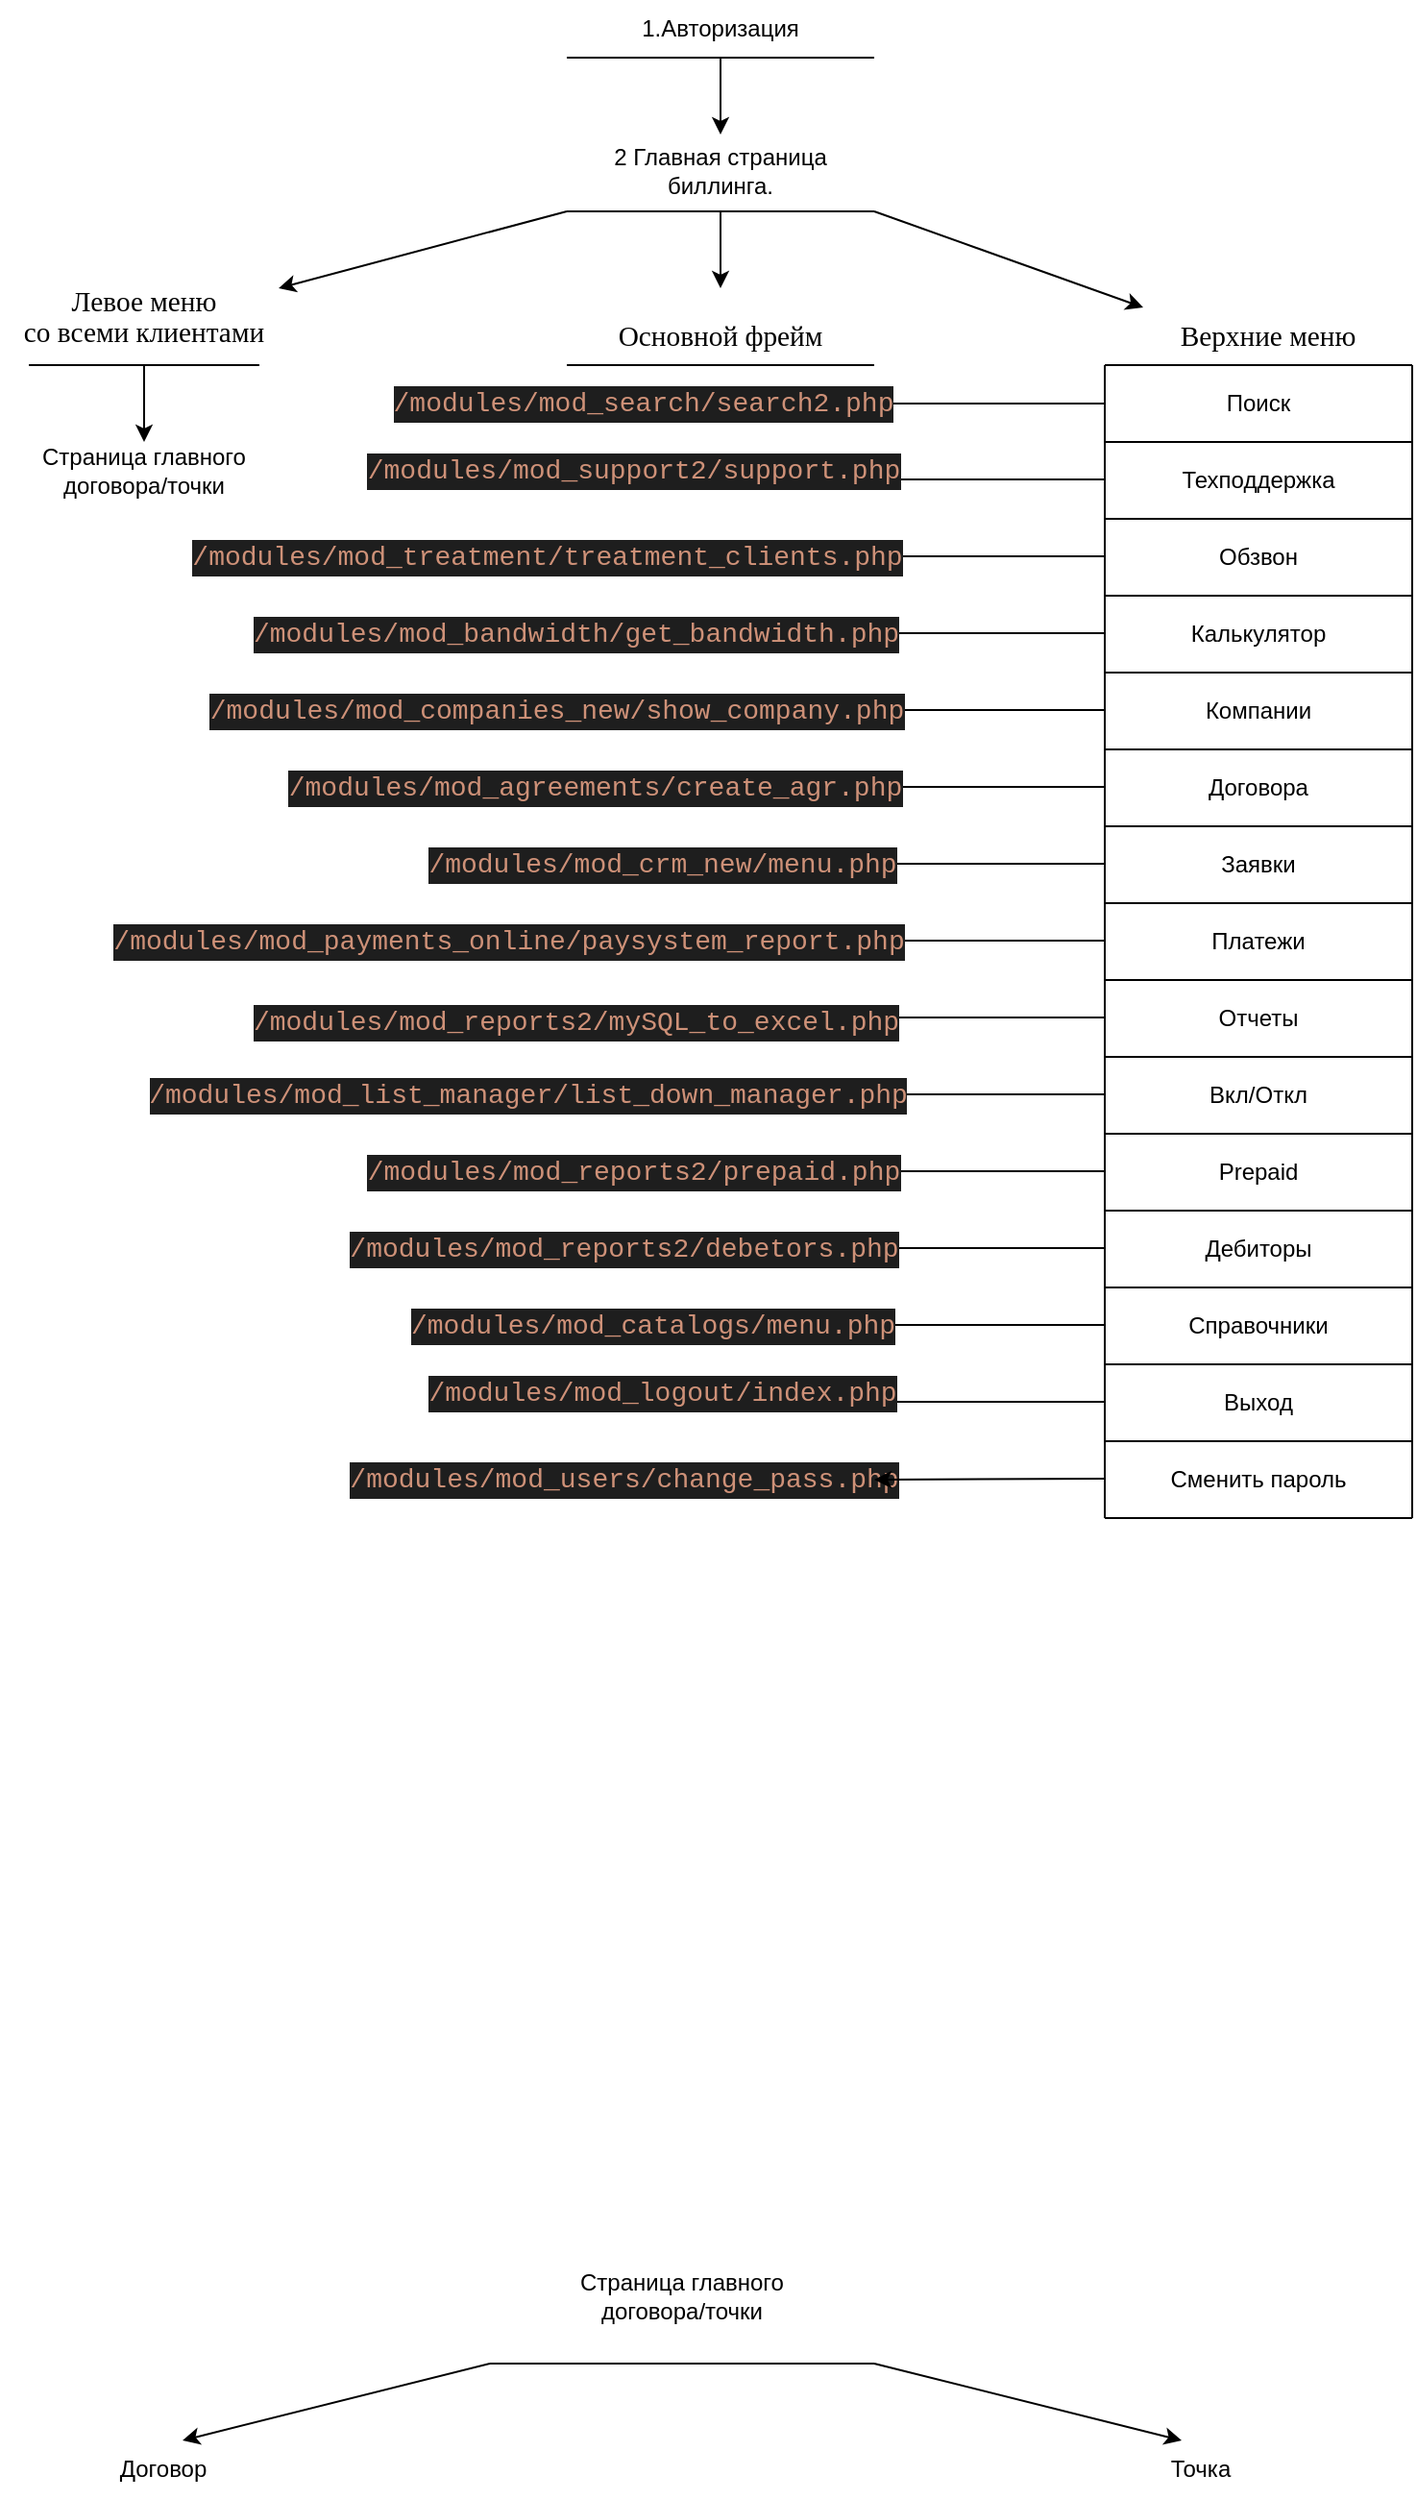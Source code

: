 <mxfile version="15.5.2" type="github">
  <diagram id="jyBeMZQlmPQo8lOqwNwX" name="Page-1">
    <mxGraphModel dx="1422" dy="762" grid="1" gridSize="10" guides="1" tooltips="1" connect="1" arrows="1" fold="1" page="1" pageScale="1" pageWidth="827" pageHeight="1169" math="0" shadow="0">
      <root>
        <mxCell id="0" />
        <mxCell id="1" parent="0" />
        <mxCell id="Ml1Z1n7QJqh6cKpVazLT-1" value="" style="endArrow=none;html=1;rounded=0;" edge="1" parent="1">
          <mxGeometry width="50" height="50" relative="1" as="geometry">
            <mxPoint x="320" y="40" as="sourcePoint" />
            <mxPoint x="480" y="40" as="targetPoint" />
          </mxGeometry>
        </mxCell>
        <mxCell id="Ml1Z1n7QJqh6cKpVazLT-2" value="1.Авторизация" style="text;html=1;strokeColor=none;fillColor=none;align=center;verticalAlign=middle;whiteSpace=wrap;rounded=0;" vertex="1" parent="1">
          <mxGeometry x="370" y="10" width="60" height="30" as="geometry" />
        </mxCell>
        <mxCell id="Ml1Z1n7QJqh6cKpVazLT-5" value="" style="endArrow=classic;html=1;rounded=0;exitX=0.5;exitY=1;exitDx=0;exitDy=0;" edge="1" parent="1" source="Ml1Z1n7QJqh6cKpVazLT-2">
          <mxGeometry width="50" height="50" relative="1" as="geometry">
            <mxPoint x="390" y="20" as="sourcePoint" />
            <mxPoint x="400" y="80" as="targetPoint" />
          </mxGeometry>
        </mxCell>
        <mxCell id="Ml1Z1n7QJqh6cKpVazLT-6" value="" style="endArrow=none;html=1;rounded=0;" edge="1" parent="1">
          <mxGeometry width="50" height="50" relative="1" as="geometry">
            <mxPoint x="320" y="120" as="sourcePoint" />
            <mxPoint x="480" y="120" as="targetPoint" />
          </mxGeometry>
        </mxCell>
        <mxCell id="Ml1Z1n7QJqh6cKpVazLT-9" value="2&amp;nbsp;&lt;span style=&quot;text-indent: -18pt&quot;&gt;Главная страница биллинга.&lt;/span&gt;&lt;p class=&quot;MsoListParagraph&quot; style=&quot;text-indent: -18.0pt&quot;&gt;&lt;/p&gt;" style="text;html=1;strokeColor=none;fillColor=none;align=center;verticalAlign=middle;whiteSpace=wrap;rounded=0;" vertex="1" parent="1">
          <mxGeometry x="340" y="90" width="120" height="30" as="geometry" />
        </mxCell>
        <mxCell id="Ml1Z1n7QJqh6cKpVazLT-11" value="" style="endArrow=none;html=1;rounded=0;" edge="1" parent="1">
          <mxGeometry width="50" height="50" relative="1" as="geometry">
            <mxPoint x="40" y="200" as="sourcePoint" />
            <mxPoint x="160" y="200" as="targetPoint" />
          </mxGeometry>
        </mxCell>
        <mxCell id="Ml1Z1n7QJqh6cKpVazLT-12" value="" style="endArrow=none;html=1;rounded=0;" edge="1" parent="1">
          <mxGeometry width="50" height="50" relative="1" as="geometry">
            <mxPoint x="320" y="200" as="sourcePoint" />
            <mxPoint x="480" y="200" as="targetPoint" />
          </mxGeometry>
        </mxCell>
        <mxCell id="Ml1Z1n7QJqh6cKpVazLT-13" value="" style="endArrow=none;html=1;rounded=0;" edge="1" parent="1">
          <mxGeometry width="50" height="50" relative="1" as="geometry">
            <mxPoint x="600" y="200" as="sourcePoint" />
            <mxPoint x="760" y="200" as="targetPoint" />
          </mxGeometry>
        </mxCell>
        <mxCell id="Ml1Z1n7QJqh6cKpVazLT-14" value="&lt;span style=&quot;font-size: 11.0pt ; line-height: 107% ; font-family: &amp;#34;calibri&amp;#34; , &amp;#34;sans-serif&amp;#34;&quot;&gt;Верхние меню&lt;/span&gt;" style="text;html=1;strokeColor=none;fillColor=none;align=center;verticalAlign=middle;whiteSpace=wrap;rounded=0;" vertex="1" parent="1">
          <mxGeometry x="620" y="170" width="130" height="30" as="geometry" />
        </mxCell>
        <mxCell id="Ml1Z1n7QJqh6cKpVazLT-15" value="&lt;span style=&quot;font-size: 11.0pt ; line-height: 107% ; font-family: &amp;#34;calibri&amp;#34; , &amp;#34;sans-serif&amp;#34;&quot;&gt;Левое меню&lt;br/&gt;со всеми клиентами&lt;/span&gt;" style="text;html=1;strokeColor=none;fillColor=none;align=center;verticalAlign=middle;whiteSpace=wrap;rounded=0;" vertex="1" parent="1">
          <mxGeometry x="30" y="160" width="140" height="30" as="geometry" />
        </mxCell>
        <mxCell id="Ml1Z1n7QJqh6cKpVazLT-16" value="&lt;span style=&quot;font-size: 11.0pt ; line-height: 107% ; font-family: &amp;#34;calibri&amp;#34; , &amp;#34;sans-serif&amp;#34;&quot;&gt;Основной фрейм&lt;/span&gt;" style="text;html=1;strokeColor=none;fillColor=none;align=center;verticalAlign=middle;whiteSpace=wrap;rounded=0;" vertex="1" parent="1">
          <mxGeometry x="340" y="170" width="120" height="30" as="geometry" />
        </mxCell>
        <mxCell id="Ml1Z1n7QJqh6cKpVazLT-17" value="" style="endArrow=classic;html=1;rounded=0;entryX=1;entryY=0;entryDx=0;entryDy=0;" edge="1" parent="1" target="Ml1Z1n7QJqh6cKpVazLT-15">
          <mxGeometry width="50" height="50" relative="1" as="geometry">
            <mxPoint x="320" y="120" as="sourcePoint" />
            <mxPoint x="440" y="200" as="targetPoint" />
          </mxGeometry>
        </mxCell>
        <mxCell id="Ml1Z1n7QJqh6cKpVazLT-18" value="" style="endArrow=classic;html=1;rounded=0;entryX=0;entryY=0;entryDx=0;entryDy=0;" edge="1" parent="1" target="Ml1Z1n7QJqh6cKpVazLT-14">
          <mxGeometry width="50" height="50" relative="1" as="geometry">
            <mxPoint x="480" y="120" as="sourcePoint" />
            <mxPoint x="640" y="170" as="targetPoint" />
          </mxGeometry>
        </mxCell>
        <mxCell id="Ml1Z1n7QJqh6cKpVazLT-19" value="" style="endArrow=classic;html=1;rounded=0;exitX=0.5;exitY=1;exitDx=0;exitDy=0;" edge="1" parent="1" source="Ml1Z1n7QJqh6cKpVazLT-9">
          <mxGeometry width="50" height="50" relative="1" as="geometry">
            <mxPoint x="390" y="250" as="sourcePoint" />
            <mxPoint x="400" y="160" as="targetPoint" />
          </mxGeometry>
        </mxCell>
        <mxCell id="Ml1Z1n7QJqh6cKpVazLT-20" value="" style="endArrow=classic;html=1;rounded=0;entryX=0.5;entryY=0;entryDx=0;entryDy=0;" edge="1" parent="1" target="Ml1Z1n7QJqh6cKpVazLT-21">
          <mxGeometry width="50" height="50" relative="1" as="geometry">
            <mxPoint x="100" y="200" as="sourcePoint" />
            <mxPoint x="100" y="240" as="targetPoint" />
          </mxGeometry>
        </mxCell>
        <mxCell id="Ml1Z1n7QJqh6cKpVazLT-21" value="Страница главного договора/точки" style="text;html=1;strokeColor=none;fillColor=none;align=center;verticalAlign=middle;whiteSpace=wrap;rounded=0;" vertex="1" parent="1">
          <mxGeometry x="25" y="240" width="150" height="30" as="geometry" />
        </mxCell>
        <mxCell id="Ml1Z1n7QJqh6cKpVazLT-22" value="" style="endArrow=none;html=1;rounded=0;exitX=0;exitY=1;exitDx=0;exitDy=0;exitPerimeter=0;" edge="1" parent="1" source="Ml1Z1n7QJqh6cKpVazLT-83">
          <mxGeometry width="50" height="50" relative="1" as="geometry">
            <mxPoint x="600" y="810" as="sourcePoint" />
            <mxPoint x="600" y="200" as="targetPoint" />
          </mxGeometry>
        </mxCell>
        <mxCell id="Ml1Z1n7QJqh6cKpVazLT-23" value="Поиск" style="text;html=1;strokeColor=none;fillColor=none;align=center;verticalAlign=middle;whiteSpace=wrap;rounded=0;" vertex="1" parent="1">
          <mxGeometry x="600" y="200" width="160" height="40" as="geometry" />
        </mxCell>
        <mxCell id="Ml1Z1n7QJqh6cKpVazLT-24" value="Техподдержка" style="text;html=1;strokeColor=none;fillColor=none;align=center;verticalAlign=middle;whiteSpace=wrap;rounded=0;" vertex="1" parent="1">
          <mxGeometry x="600" y="240" width="160" height="40" as="geometry" />
        </mxCell>
        <mxCell id="Ml1Z1n7QJqh6cKpVazLT-25" value="" style="endArrow=none;html=1;rounded=0;" edge="1" parent="1">
          <mxGeometry width="50" height="50" relative="1" as="geometry">
            <mxPoint x="600" y="240" as="sourcePoint" />
            <mxPoint x="760" y="240" as="targetPoint" />
            <Array as="points">
              <mxPoint x="640" y="240" />
            </Array>
          </mxGeometry>
        </mxCell>
        <mxCell id="Ml1Z1n7QJqh6cKpVazLT-26" value="" style="endArrow=none;html=1;rounded=0;" edge="1" parent="1">
          <mxGeometry width="50" height="50" relative="1" as="geometry">
            <mxPoint x="600" y="280" as="sourcePoint" />
            <mxPoint x="760" y="280" as="targetPoint" />
            <Array as="points">
              <mxPoint x="640" y="280" />
            </Array>
          </mxGeometry>
        </mxCell>
        <mxCell id="Ml1Z1n7QJqh6cKpVazLT-27" value="" style="endArrow=none;html=1;rounded=0;" edge="1" parent="1">
          <mxGeometry width="50" height="50" relative="1" as="geometry">
            <mxPoint x="600" y="320" as="sourcePoint" />
            <mxPoint x="760" y="320" as="targetPoint" />
            <Array as="points">
              <mxPoint x="640" y="320" />
            </Array>
          </mxGeometry>
        </mxCell>
        <mxCell id="Ml1Z1n7QJqh6cKpVazLT-28" value="" style="endArrow=none;html=1;rounded=0;" edge="1" parent="1">
          <mxGeometry width="50" height="50" relative="1" as="geometry">
            <mxPoint x="600" y="360" as="sourcePoint" />
            <mxPoint x="760" y="360" as="targetPoint" />
            <Array as="points">
              <mxPoint x="640" y="360" />
            </Array>
          </mxGeometry>
        </mxCell>
        <mxCell id="Ml1Z1n7QJqh6cKpVazLT-29" value="" style="endArrow=none;html=1;rounded=0;" edge="1" parent="1">
          <mxGeometry width="50" height="50" relative="1" as="geometry">
            <mxPoint x="600" y="400" as="sourcePoint" />
            <mxPoint x="760" y="400" as="targetPoint" />
            <Array as="points">
              <mxPoint x="640" y="400" />
            </Array>
          </mxGeometry>
        </mxCell>
        <mxCell id="Ml1Z1n7QJqh6cKpVazLT-30" value="" style="endArrow=none;html=1;rounded=0;" edge="1" parent="1">
          <mxGeometry width="50" height="50" relative="1" as="geometry">
            <mxPoint x="600" y="440" as="sourcePoint" />
            <mxPoint x="760" y="440" as="targetPoint" />
            <Array as="points">
              <mxPoint x="640" y="440" />
            </Array>
          </mxGeometry>
        </mxCell>
        <mxCell id="Ml1Z1n7QJqh6cKpVazLT-31" value="" style="endArrow=none;html=1;rounded=0;" edge="1" parent="1">
          <mxGeometry width="50" height="50" relative="1" as="geometry">
            <mxPoint x="600" y="480" as="sourcePoint" />
            <mxPoint x="760" y="480" as="targetPoint" />
            <Array as="points">
              <mxPoint x="640" y="480" />
            </Array>
          </mxGeometry>
        </mxCell>
        <mxCell id="Ml1Z1n7QJqh6cKpVazLT-32" value="" style="endArrow=none;html=1;rounded=0;" edge="1" parent="1">
          <mxGeometry width="50" height="50" relative="1" as="geometry">
            <mxPoint x="600" y="520" as="sourcePoint" />
            <mxPoint x="760" y="520" as="targetPoint" />
            <Array as="points">
              <mxPoint x="640" y="520" />
            </Array>
          </mxGeometry>
        </mxCell>
        <mxCell id="Ml1Z1n7QJqh6cKpVazLT-33" value="" style="endArrow=none;html=1;rounded=0;" edge="1" parent="1">
          <mxGeometry width="50" height="50" relative="1" as="geometry">
            <mxPoint x="600" y="560" as="sourcePoint" />
            <mxPoint x="760" y="560" as="targetPoint" />
            <Array as="points">
              <mxPoint x="640" y="560" />
            </Array>
          </mxGeometry>
        </mxCell>
        <mxCell id="Ml1Z1n7QJqh6cKpVazLT-34" value="" style="endArrow=none;html=1;rounded=0;" edge="1" parent="1">
          <mxGeometry width="50" height="50" relative="1" as="geometry">
            <mxPoint x="600" y="600" as="sourcePoint" />
            <mxPoint x="760" y="600" as="targetPoint" />
            <Array as="points">
              <mxPoint x="640" y="600" />
            </Array>
          </mxGeometry>
        </mxCell>
        <mxCell id="Ml1Z1n7QJqh6cKpVazLT-35" value="" style="endArrow=none;html=1;rounded=0;" edge="1" parent="1">
          <mxGeometry width="50" height="50" relative="1" as="geometry">
            <mxPoint x="600" y="640" as="sourcePoint" />
            <mxPoint x="760" y="640" as="targetPoint" />
            <Array as="points">
              <mxPoint x="640" y="640" />
            </Array>
          </mxGeometry>
        </mxCell>
        <mxCell id="Ml1Z1n7QJqh6cKpVazLT-36" value="" style="endArrow=none;html=1;rounded=0;" edge="1" parent="1">
          <mxGeometry width="50" height="50" relative="1" as="geometry">
            <mxPoint x="600" y="720" as="sourcePoint" />
            <mxPoint x="760" y="720" as="targetPoint" />
            <Array as="points">
              <mxPoint x="640" y="720" />
            </Array>
          </mxGeometry>
        </mxCell>
        <mxCell id="Ml1Z1n7QJqh6cKpVazLT-37" value="" style="endArrow=none;html=1;rounded=0;" edge="1" parent="1">
          <mxGeometry width="50" height="50" relative="1" as="geometry">
            <mxPoint x="600" y="760" as="sourcePoint" />
            <mxPoint x="760" y="760" as="targetPoint" />
            <Array as="points">
              <mxPoint x="640" y="760" />
            </Array>
          </mxGeometry>
        </mxCell>
        <mxCell id="Ml1Z1n7QJqh6cKpVazLT-39" value="" style="endArrow=none;html=1;rounded=0;" edge="1" parent="1">
          <mxGeometry width="50" height="50" relative="1" as="geometry">
            <mxPoint x="600" y="680" as="sourcePoint" />
            <mxPoint x="760" y="680" as="targetPoint" />
            <Array as="points">
              <mxPoint x="640" y="680" />
            </Array>
          </mxGeometry>
        </mxCell>
        <mxCell id="Ml1Z1n7QJqh6cKpVazLT-40" value="Обзвон" style="text;html=1;strokeColor=none;fillColor=none;align=center;verticalAlign=middle;whiteSpace=wrap;rounded=0;" vertex="1" parent="1">
          <mxGeometry x="600" y="280" width="160" height="40" as="geometry" />
        </mxCell>
        <mxCell id="Ml1Z1n7QJqh6cKpVazLT-41" value="Калькулятор" style="text;html=1;strokeColor=none;fillColor=none;align=center;verticalAlign=middle;whiteSpace=wrap;rounded=0;" vertex="1" parent="1">
          <mxGeometry x="600" y="320" width="160" height="40" as="geometry" />
        </mxCell>
        <mxCell id="Ml1Z1n7QJqh6cKpVazLT-42" value="Компании" style="text;html=1;strokeColor=none;fillColor=none;align=center;verticalAlign=middle;whiteSpace=wrap;rounded=0;" vertex="1" parent="1">
          <mxGeometry x="600" y="360" width="160" height="40" as="geometry" />
        </mxCell>
        <mxCell id="Ml1Z1n7QJqh6cKpVazLT-43" value="Договора" style="text;html=1;strokeColor=none;fillColor=none;align=center;verticalAlign=middle;whiteSpace=wrap;rounded=0;" vertex="1" parent="1">
          <mxGeometry x="600" y="400" width="160" height="40" as="geometry" />
        </mxCell>
        <mxCell id="Ml1Z1n7QJqh6cKpVazLT-44" value="Заявки" style="text;html=1;strokeColor=none;fillColor=none;align=center;verticalAlign=middle;whiteSpace=wrap;rounded=0;" vertex="1" parent="1">
          <mxGeometry x="600" y="440" width="160" height="40" as="geometry" />
        </mxCell>
        <mxCell id="Ml1Z1n7QJqh6cKpVazLT-45" value="Платежи" style="text;html=1;strokeColor=none;fillColor=none;align=center;verticalAlign=middle;whiteSpace=wrap;rounded=0;" vertex="1" parent="1">
          <mxGeometry x="600" y="480" width="160" height="40" as="geometry" />
        </mxCell>
        <mxCell id="Ml1Z1n7QJqh6cKpVazLT-46" value="Отчеты" style="text;html=1;strokeColor=none;fillColor=none;align=center;verticalAlign=middle;whiteSpace=wrap;rounded=0;" vertex="1" parent="1">
          <mxGeometry x="600" y="520" width="160" height="40" as="geometry" />
        </mxCell>
        <mxCell id="Ml1Z1n7QJqh6cKpVazLT-47" value="Вкл/Откл" style="text;html=1;strokeColor=none;fillColor=none;align=center;verticalAlign=middle;whiteSpace=wrap;rounded=0;" vertex="1" parent="1">
          <mxGeometry x="600" y="560" width="160" height="40" as="geometry" />
        </mxCell>
        <mxCell id="Ml1Z1n7QJqh6cKpVazLT-48" value="Prepaid" style="text;html=1;strokeColor=none;fillColor=none;align=center;verticalAlign=middle;whiteSpace=wrap;rounded=0;" vertex="1" parent="1">
          <mxGeometry x="600" y="600" width="160" height="40" as="geometry" />
        </mxCell>
        <mxCell id="Ml1Z1n7QJqh6cKpVazLT-49" value="Дебиторы" style="text;html=1;strokeColor=none;fillColor=none;align=center;verticalAlign=middle;whiteSpace=wrap;rounded=0;" vertex="1" parent="1">
          <mxGeometry x="600" y="640" width="160" height="40" as="geometry" />
        </mxCell>
        <mxCell id="Ml1Z1n7QJqh6cKpVazLT-51" value="Справочники" style="text;html=1;strokeColor=none;fillColor=none;align=center;verticalAlign=middle;whiteSpace=wrap;rounded=0;" vertex="1" parent="1">
          <mxGeometry x="600" y="680" width="160" height="40" as="geometry" />
        </mxCell>
        <mxCell id="Ml1Z1n7QJqh6cKpVazLT-54" value="" style="endArrow=classic;html=1;rounded=0;exitX=0;exitY=0.5;exitDx=0;exitDy=0;" edge="1" parent="1" source="Ml1Z1n7QJqh6cKpVazLT-23">
          <mxGeometry width="50" height="50" relative="1" as="geometry">
            <mxPoint x="590" y="220" as="sourcePoint" />
            <mxPoint x="480" y="220" as="targetPoint" />
          </mxGeometry>
        </mxCell>
        <mxCell id="Ml1Z1n7QJqh6cKpVazLT-55" value="" style="endArrow=classic;html=1;rounded=0;exitX=0;exitY=0.5;exitDx=0;exitDy=0;" edge="1" parent="1">
          <mxGeometry width="50" height="50" relative="1" as="geometry">
            <mxPoint x="600" y="259.5" as="sourcePoint" />
            <mxPoint x="480" y="259.5" as="targetPoint" />
          </mxGeometry>
        </mxCell>
        <mxCell id="Ml1Z1n7QJqh6cKpVazLT-56" value="" style="endArrow=classic;html=1;rounded=0;exitX=0;exitY=0.5;exitDx=0;exitDy=0;" edge="1" parent="1">
          <mxGeometry width="50" height="50" relative="1" as="geometry">
            <mxPoint x="600" y="299.5" as="sourcePoint" />
            <mxPoint x="480" y="299.5" as="targetPoint" />
          </mxGeometry>
        </mxCell>
        <mxCell id="Ml1Z1n7QJqh6cKpVazLT-57" value="" style="endArrow=classic;html=1;rounded=0;exitX=0;exitY=0.5;exitDx=0;exitDy=0;" edge="1" parent="1">
          <mxGeometry width="50" height="50" relative="1" as="geometry">
            <mxPoint x="600" y="339.5" as="sourcePoint" />
            <mxPoint x="480" y="339.5" as="targetPoint" />
          </mxGeometry>
        </mxCell>
        <mxCell id="Ml1Z1n7QJqh6cKpVazLT-58" value="" style="endArrow=classic;html=1;rounded=0;exitX=0;exitY=0.5;exitDx=0;exitDy=0;" edge="1" parent="1">
          <mxGeometry width="50" height="50" relative="1" as="geometry">
            <mxPoint x="600" y="379.5" as="sourcePoint" />
            <mxPoint x="480" y="379.5" as="targetPoint" />
          </mxGeometry>
        </mxCell>
        <mxCell id="Ml1Z1n7QJqh6cKpVazLT-59" value="" style="endArrow=classic;html=1;rounded=0;exitX=0;exitY=0.5;exitDx=0;exitDy=0;" edge="1" parent="1">
          <mxGeometry width="50" height="50" relative="1" as="geometry">
            <mxPoint x="600" y="419.5" as="sourcePoint" />
            <mxPoint x="480" y="419.5" as="targetPoint" />
          </mxGeometry>
        </mxCell>
        <mxCell id="Ml1Z1n7QJqh6cKpVazLT-60" value="" style="endArrow=classic;html=1;rounded=0;exitX=0;exitY=0.5;exitDx=0;exitDy=0;" edge="1" parent="1">
          <mxGeometry width="50" height="50" relative="1" as="geometry">
            <mxPoint x="600" y="459.5" as="sourcePoint" />
            <mxPoint x="480" y="459.5" as="targetPoint" />
          </mxGeometry>
        </mxCell>
        <mxCell id="Ml1Z1n7QJqh6cKpVazLT-61" value="" style="endArrow=classic;html=1;rounded=0;exitX=0;exitY=0.5;exitDx=0;exitDy=0;" edge="1" parent="1">
          <mxGeometry width="50" height="50" relative="1" as="geometry">
            <mxPoint x="600" y="499.5" as="sourcePoint" />
            <mxPoint x="480" y="499.5" as="targetPoint" />
          </mxGeometry>
        </mxCell>
        <mxCell id="Ml1Z1n7QJqh6cKpVazLT-62" value="" style="endArrow=classic;html=1;rounded=0;exitX=0;exitY=0.5;exitDx=0;exitDy=0;" edge="1" parent="1">
          <mxGeometry width="50" height="50" relative="1" as="geometry">
            <mxPoint x="600" y="539.5" as="sourcePoint" />
            <mxPoint x="480" y="539.5" as="targetPoint" />
          </mxGeometry>
        </mxCell>
        <mxCell id="Ml1Z1n7QJqh6cKpVazLT-63" value="" style="endArrow=classic;html=1;rounded=0;exitX=0;exitY=0.5;exitDx=0;exitDy=0;" edge="1" parent="1">
          <mxGeometry width="50" height="50" relative="1" as="geometry">
            <mxPoint x="600" y="579.5" as="sourcePoint" />
            <mxPoint x="480" y="579.5" as="targetPoint" />
          </mxGeometry>
        </mxCell>
        <mxCell id="Ml1Z1n7QJqh6cKpVazLT-64" value="" style="endArrow=classic;html=1;rounded=0;exitX=0;exitY=0.5;exitDx=0;exitDy=0;" edge="1" parent="1">
          <mxGeometry width="50" height="50" relative="1" as="geometry">
            <mxPoint x="600" y="619.5" as="sourcePoint" />
            <mxPoint x="480" y="619.5" as="targetPoint" />
          </mxGeometry>
        </mxCell>
        <mxCell id="Ml1Z1n7QJqh6cKpVazLT-65" value="" style="endArrow=classic;html=1;rounded=0;exitX=0;exitY=0.5;exitDx=0;exitDy=0;" edge="1" parent="1">
          <mxGeometry width="50" height="50" relative="1" as="geometry">
            <mxPoint x="600" y="699.5" as="sourcePoint" />
            <mxPoint x="480" y="699.5" as="targetPoint" />
          </mxGeometry>
        </mxCell>
        <mxCell id="Ml1Z1n7QJqh6cKpVazLT-66" value="" style="endArrow=classic;html=1;rounded=0;exitX=0;exitY=0.5;exitDx=0;exitDy=0;" edge="1" parent="1">
          <mxGeometry width="50" height="50" relative="1" as="geometry">
            <mxPoint x="600" y="659.5" as="sourcePoint" />
            <mxPoint x="480" y="659.5" as="targetPoint" />
          </mxGeometry>
        </mxCell>
        <mxCell id="Ml1Z1n7QJqh6cKpVazLT-67" value="" style="endArrow=classic;html=1;rounded=0;exitX=0;exitY=0.5;exitDx=0;exitDy=0;" edge="1" parent="1">
          <mxGeometry width="50" height="50" relative="1" as="geometry">
            <mxPoint x="600" y="739.5" as="sourcePoint" />
            <mxPoint x="480" y="739.5" as="targetPoint" />
          </mxGeometry>
        </mxCell>
        <mxCell id="Ml1Z1n7QJqh6cKpVazLT-68" value="" style="endArrow=none;html=1;rounded=0;entryX=1;entryY=0;entryDx=0;entryDy=0;exitX=1;exitY=1;exitDx=0;exitDy=0;" edge="1" parent="1" source="Ml1Z1n7QJqh6cKpVazLT-83" target="Ml1Z1n7QJqh6cKpVazLT-23">
          <mxGeometry width="50" height="50" relative="1" as="geometry">
            <mxPoint x="760" y="810" as="sourcePoint" />
            <mxPoint x="440" y="480" as="targetPoint" />
          </mxGeometry>
        </mxCell>
        <mxCell id="Ml1Z1n7QJqh6cKpVazLT-69" value="&lt;div style=&quot;color: rgb(212 , 212 , 212) ; background-color: rgb(30 , 30 , 30) ; font-family: &amp;#34;consolas&amp;#34; , &amp;#34;courier new&amp;#34; , monospace ; font-size: 14px ; line-height: 19px&quot;&gt;&lt;span style=&quot;color: #ce9178&quot;&gt;/modules/mod_search/search2.php&lt;/span&gt;&lt;/div&gt;" style="text;html=1;strokeColor=none;fillColor=none;align=center;verticalAlign=middle;whiteSpace=wrap;rounded=0;" vertex="1" parent="1">
          <mxGeometry x="240" y="205" width="240" height="30" as="geometry" />
        </mxCell>
        <mxCell id="Ml1Z1n7QJqh6cKpVazLT-70" value="&#xa;&#xa;&lt;div style=&quot;color: rgb(212, 212, 212); background-color: rgb(30, 30, 30); font-family: consolas, &amp;quot;courier new&amp;quot;, monospace; font-weight: normal; font-size: 14px; line-height: 19px;&quot;&gt;&lt;div&gt;&lt;span style=&quot;color: #ce9178&quot;&gt;/modules/mod_support2/support.php&lt;/span&gt;&lt;/div&gt;&lt;/div&gt;&#xa;&#xa;" style="text;html=1;strokeColor=none;fillColor=none;align=center;verticalAlign=middle;whiteSpace=wrap;rounded=0;" vertex="1" parent="1">
          <mxGeometry x="220" y="240" width="270" height="30" as="geometry" />
        </mxCell>
        <mxCell id="Ml1Z1n7QJqh6cKpVazLT-71" value="&#xa;&#xa;&lt;div style=&quot;color: rgb(212, 212, 212); background-color: rgb(30, 30, 30); font-family: consolas, &amp;quot;courier new&amp;quot;, monospace; font-weight: normal; font-size: 14px; line-height: 19px;&quot;&gt;&lt;div&gt;&lt;span style=&quot;color: #ce9178&quot;&gt;/modules/mod_treatment/treatment_clients.php&lt;/span&gt;&lt;/div&gt;&lt;/div&gt;&#xa;&#xa;" style="text;html=1;strokeColor=none;fillColor=none;align=center;verticalAlign=middle;whiteSpace=wrap;rounded=0;" vertex="1" parent="1">
          <mxGeometry x="280" y="285" width="60" height="30" as="geometry" />
        </mxCell>
        <mxCell id="Ml1Z1n7QJqh6cKpVazLT-72" value="&#xa;&#xa;&lt;div style=&quot;color: rgb(212, 212, 212); background-color: rgb(30, 30, 30); font-family: consolas, &amp;quot;courier new&amp;quot;, monospace; font-weight: normal; font-size: 14px; line-height: 19px;&quot;&gt;&lt;div&gt;&lt;span style=&quot;color: #ce9178&quot;&gt;/modules/mod_bandwidth/get_bandwidth.php&lt;/span&gt;&lt;/div&gt;&lt;/div&gt;&#xa;&#xa;" style="text;html=1;strokeColor=none;fillColor=none;align=center;verticalAlign=middle;whiteSpace=wrap;rounded=0;" vertex="1" parent="1">
          <mxGeometry x="290" y="325" width="70" height="30" as="geometry" />
        </mxCell>
        <mxCell id="Ml1Z1n7QJqh6cKpVazLT-73" value="&#xa;&#xa;&lt;div style=&quot;color: rgb(212, 212, 212); background-color: rgb(30, 30, 30); font-family: consolas, &amp;quot;courier new&amp;quot;, monospace; font-weight: normal; font-size: 14px; line-height: 19px;&quot;&gt;&lt;div&gt;&lt;span style=&quot;color: #ce9178&quot;&gt;/modules/mod_companies_new/show_company.php&lt;/span&gt;&lt;/div&gt;&lt;/div&gt;&#xa;&#xa;" style="text;html=1;strokeColor=none;fillColor=none;align=center;verticalAlign=middle;whiteSpace=wrap;rounded=0;" vertex="1" parent="1">
          <mxGeometry x="280" y="365" width="70" height="30" as="geometry" />
        </mxCell>
        <mxCell id="Ml1Z1n7QJqh6cKpVazLT-74" value="&#xa;&#xa;&lt;div style=&quot;color: rgb(212, 212, 212); background-color: rgb(30, 30, 30); font-family: consolas, &amp;quot;courier new&amp;quot;, monospace; font-weight: normal; font-size: 14px; line-height: 19px;&quot;&gt;&lt;div&gt;&lt;span style=&quot;color: #ce9178&quot;&gt;/modules/mod_payments_online/paysystem_report.php&lt;/span&gt;&lt;/div&gt;&lt;/div&gt;&#xa;&#xa;" style="text;html=1;strokeColor=none;fillColor=none;align=center;verticalAlign=middle;whiteSpace=wrap;rounded=0;" vertex="1" parent="1">
          <mxGeometry x="260" y="485" width="60" height="30" as="geometry" />
        </mxCell>
        <mxCell id="Ml1Z1n7QJqh6cKpVazLT-75" value="&lt;br&gt;&lt;br&gt;&lt;div style=&quot;color: rgb(212 , 212 , 212) ; background-color: rgb(30 , 30 , 30) ; font-family: &amp;#34;consolas&amp;#34; , &amp;#34;courier new&amp;#34; , monospace ; font-weight: normal ; font-size: 14px ; line-height: 19px&quot;&gt;&lt;div&gt;&lt;span style=&quot;color: #ce9178&quot;&gt;/modules/mod_reports2/mySQL_to_excel.php&lt;/span&gt;&lt;/div&gt;&lt;/div&gt;&lt;br&gt;" style="text;html=1;strokeColor=none;fillColor=none;align=center;verticalAlign=middle;whiteSpace=wrap;rounded=0;" vertex="1" parent="1">
          <mxGeometry x="290" y="520" width="70" height="30" as="geometry" />
        </mxCell>
        <mxCell id="Ml1Z1n7QJqh6cKpVazLT-76" value="&#xa;&#xa;&lt;div style=&quot;color: rgb(212, 212, 212); background-color: rgb(30, 30, 30); font-family: consolas, &amp;quot;courier new&amp;quot;, monospace; font-weight: normal; font-size: 14px; line-height: 19px;&quot;&gt;&lt;div&gt;&lt;span style=&quot;color: #ce9178&quot;&gt;/modules/mod_crm_new/menu.php&lt;/span&gt;&lt;/div&gt;&lt;/div&gt;&#xa;&#xa;" style="text;html=1;strokeColor=none;fillColor=none;align=center;verticalAlign=middle;whiteSpace=wrap;rounded=0;" vertex="1" parent="1">
          <mxGeometry x="340" y="445" width="60" height="30" as="geometry" />
        </mxCell>
        <mxCell id="Ml1Z1n7QJqh6cKpVazLT-77" value="&#xa;&#xa;&lt;div style=&quot;color: rgb(212, 212, 212); background-color: rgb(30, 30, 30); font-family: consolas, &amp;quot;courier new&amp;quot;, monospace; font-weight: normal; font-size: 14px; line-height: 19px;&quot;&gt;&lt;div&gt;&lt;span style=&quot;color: #ce9178&quot;&gt;/modules/mod_agreements/create_agr.php&lt;/span&gt;&lt;/div&gt;&lt;/div&gt;&#xa;&#xa;" style="text;html=1;strokeColor=none;fillColor=none;align=center;verticalAlign=middle;whiteSpace=wrap;rounded=0;" vertex="1" parent="1">
          <mxGeometry x="310" y="405" width="50" height="30" as="geometry" />
        </mxCell>
        <mxCell id="Ml1Z1n7QJqh6cKpVazLT-78" value="&#xa;&#xa;&lt;div style=&quot;color: rgb(212, 212, 212); background-color: rgb(30, 30, 30); font-family: consolas, &amp;quot;courier new&amp;quot;, monospace; font-weight: normal; font-size: 14px; line-height: 19px;&quot;&gt;&lt;div&gt;&lt;span style=&quot;color: #ce9178&quot;&gt;/modules/mod_reports2/prepaid.php&lt;/span&gt;&lt;/div&gt;&lt;/div&gt;&#xa;&#xa;" style="text;html=1;strokeColor=none;fillColor=none;align=center;verticalAlign=middle;whiteSpace=wrap;rounded=0;" vertex="1" parent="1">
          <mxGeometry x="325" y="605" width="60" height="30" as="geometry" />
        </mxCell>
        <mxCell id="Ml1Z1n7QJqh6cKpVazLT-79" value="&#xa;&#xa;&lt;div style=&quot;color: rgb(212, 212, 212); background-color: rgb(30, 30, 30); font-family: consolas, &amp;quot;courier new&amp;quot;, monospace; font-weight: normal; font-size: 14px; line-height: 19px;&quot;&gt;&lt;div&gt;&lt;span style=&quot;color: #ce9178&quot;&gt;/modules/mod_list_manager/list_down_manager.php&lt;/span&gt;&lt;/div&gt;&lt;/div&gt;&#xa;&#xa;" style="text;html=1;strokeColor=none;fillColor=none;align=center;verticalAlign=middle;whiteSpace=wrap;rounded=0;" vertex="1" parent="1">
          <mxGeometry x="270" y="565" width="60" height="30" as="geometry" />
        </mxCell>
        <mxCell id="Ml1Z1n7QJqh6cKpVazLT-80" value="&#xa;&#xa;&lt;div style=&quot;color: rgb(212, 212, 212); background-color: rgb(30, 30, 30); font-family: consolas, &amp;quot;courier new&amp;quot;, monospace; font-weight: normal; font-size: 14px; line-height: 19px;&quot;&gt;&lt;div&gt;&lt;span style=&quot;color: #ce9178&quot;&gt;/modules/mod_reports2/debetors.php&lt;/span&gt;&lt;/div&gt;&lt;/div&gt;&#xa;&#xa;" style="text;html=1;strokeColor=none;fillColor=none;align=center;verticalAlign=middle;whiteSpace=wrap;rounded=0;" vertex="1" parent="1">
          <mxGeometry x="320" y="645" width="60" height="30" as="geometry" />
        </mxCell>
        <mxCell id="Ml1Z1n7QJqh6cKpVazLT-81" value="&#xa;&#xa;&lt;div style=&quot;color: rgb(212, 212, 212); background-color: rgb(30, 30, 30); font-family: consolas, &amp;quot;courier new&amp;quot;, monospace; font-weight: normal; font-size: 14px; line-height: 19px;&quot;&gt;&lt;div&gt;&lt;span style=&quot;color: #ce9178&quot;&gt;/modules/mod_logout/index.php&lt;/span&gt;&lt;/div&gt;&lt;/div&gt;&#xa;&#xa;" style="text;html=1;strokeColor=none;fillColor=none;align=center;verticalAlign=middle;whiteSpace=wrap;rounded=0;" vertex="1" parent="1">
          <mxGeometry x="340" y="720" width="60" height="30" as="geometry" />
        </mxCell>
        <mxCell id="Ml1Z1n7QJqh6cKpVazLT-82" value="&#xa;&#xa;&lt;div style=&quot;color: rgb(212, 212, 212); background-color: rgb(30, 30, 30); font-family: consolas, &amp;quot;courier new&amp;quot;, monospace; font-weight: normal; font-size: 14px; line-height: 19px;&quot;&gt;&lt;div&gt;&lt;span style=&quot;color: #ce9178&quot;&gt;/modules/mod_catalogs/menu.php&lt;/span&gt;&lt;/div&gt;&lt;/div&gt;&#xa;&#xa;" style="text;html=1;strokeColor=none;fillColor=none;align=center;verticalAlign=middle;whiteSpace=wrap;rounded=0;" vertex="1" parent="1">
          <mxGeometry x="325" y="685" width="80" height="30" as="geometry" />
        </mxCell>
        <mxCell id="Ml1Z1n7QJqh6cKpVazLT-83" value="Сменить пароль" style="text;html=1;strokeColor=none;fillColor=none;align=center;verticalAlign=middle;whiteSpace=wrap;rounded=0;" vertex="1" parent="1">
          <mxGeometry x="600" y="760" width="160" height="40" as="geometry" />
        </mxCell>
        <mxCell id="Ml1Z1n7QJqh6cKpVazLT-84" value="Выход" style="text;html=1;strokeColor=none;fillColor=none;align=center;verticalAlign=middle;whiteSpace=wrap;rounded=0;" vertex="1" parent="1">
          <mxGeometry x="600" y="720" width="160" height="40" as="geometry" />
        </mxCell>
        <mxCell id="Ml1Z1n7QJqh6cKpVazLT-85" value="&#xa;&#xa;&lt;div style=&quot;color: rgb(212, 212, 212); background-color: rgb(30, 30, 30); font-family: consolas, &amp;quot;courier new&amp;quot;, monospace; font-weight: normal; font-size: 14px; line-height: 19px;&quot;&gt;&lt;div&gt;&lt;span style=&quot;color: #ce9178&quot;&gt;/modules/mod_users/change_pass.php&lt;/span&gt;&lt;/div&gt;&lt;/div&gt;&#xa;&#xa;" style="text;html=1;strokeColor=none;fillColor=none;align=center;verticalAlign=middle;whiteSpace=wrap;rounded=0;" vertex="1" parent="1">
          <mxGeometry x="320" y="765" width="60" height="30" as="geometry" />
        </mxCell>
        <mxCell id="Ml1Z1n7QJqh6cKpVazLT-86" value="" style="endArrow=classic;html=1;rounded=0;" edge="1" parent="1">
          <mxGeometry width="50" height="50" relative="1" as="geometry">
            <mxPoint x="600" y="779.5" as="sourcePoint" />
            <mxPoint x="480" y="780" as="targetPoint" />
          </mxGeometry>
        </mxCell>
        <mxCell id="Ml1Z1n7QJqh6cKpVazLT-87" value="" style="endArrow=none;html=1;rounded=0;exitX=1;exitY=1;exitDx=0;exitDy=0;entryX=0;entryY=1;entryDx=0;entryDy=0;" edge="1" parent="1" source="Ml1Z1n7QJqh6cKpVazLT-83" target="Ml1Z1n7QJqh6cKpVazLT-83">
          <mxGeometry width="50" height="50" relative="1" as="geometry">
            <mxPoint x="390" y="530" as="sourcePoint" />
            <mxPoint x="440" y="480" as="targetPoint" />
          </mxGeometry>
        </mxCell>
        <mxCell id="Ml1Z1n7QJqh6cKpVazLT-88" value="Страница главного договора/точки" style="text;html=1;strokeColor=none;fillColor=none;align=center;verticalAlign=middle;whiteSpace=wrap;rounded=0;" vertex="1" parent="1">
          <mxGeometry x="305" y="1190" width="150" height="30" as="geometry" />
        </mxCell>
        <mxCell id="Ml1Z1n7QJqh6cKpVazLT-89" value="" style="endArrow=none;html=1;rounded=0;" edge="1" parent="1">
          <mxGeometry width="50" height="50" relative="1" as="geometry">
            <mxPoint x="280" y="1240" as="sourcePoint" />
            <mxPoint x="480" y="1240" as="targetPoint" />
          </mxGeometry>
        </mxCell>
        <mxCell id="Ml1Z1n7QJqh6cKpVazLT-124" value="" style="endArrow=classic;html=1;rounded=0;" edge="1" parent="1">
          <mxGeometry width="50" height="50" relative="1" as="geometry">
            <mxPoint x="280" y="1240" as="sourcePoint" />
            <mxPoint x="120" y="1280" as="targetPoint" />
          </mxGeometry>
        </mxCell>
        <mxCell id="Ml1Z1n7QJqh6cKpVazLT-125" value="" style="endArrow=classic;html=1;rounded=0;" edge="1" parent="1">
          <mxGeometry width="50" height="50" relative="1" as="geometry">
            <mxPoint x="480" y="1240" as="sourcePoint" />
            <mxPoint x="640" y="1280" as="targetPoint" />
          </mxGeometry>
        </mxCell>
        <mxCell id="Ml1Z1n7QJqh6cKpVazLT-126" value="Договор" style="text;html=1;strokeColor=none;fillColor=none;align=center;verticalAlign=middle;whiteSpace=wrap;rounded=0;" vertex="1" parent="1">
          <mxGeometry x="80" y="1280" width="60" height="30" as="geometry" />
        </mxCell>
        <mxCell id="Ml1Z1n7QJqh6cKpVazLT-127" value="Точка" style="text;html=1;strokeColor=none;fillColor=none;align=center;verticalAlign=middle;whiteSpace=wrap;rounded=0;" vertex="1" parent="1">
          <mxGeometry x="620" y="1280" width="60" height="30" as="geometry" />
        </mxCell>
      </root>
    </mxGraphModel>
  </diagram>
</mxfile>
